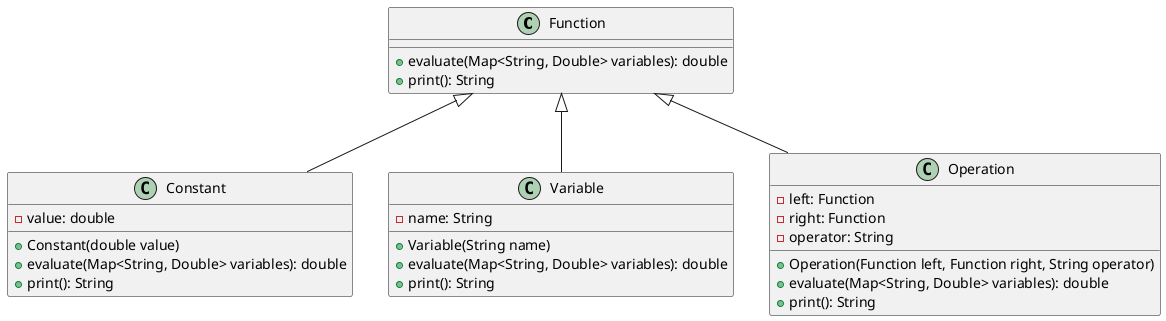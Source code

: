 @startuml
class Function {
  +evaluate(Map<String, Double> variables): double
  +print(): String
}

class Constant {
  -value: double
  +Constant(double value)
  +evaluate(Map<String, Double> variables): double
  +print(): String
}

class Variable {
  -name: String
  +Variable(String name)
  +evaluate(Map<String, Double> variables): double
  +print(): String
}

class Operation {
  -left: Function
  -right: Function
  -operator: String
  +Operation(Function left, Function right, String operator)
  +evaluate(Map<String, Double> variables): double
  +print(): String
}

Function <|-- Constant
Function <|-- Variable
Function <|-- Operation
@enduml